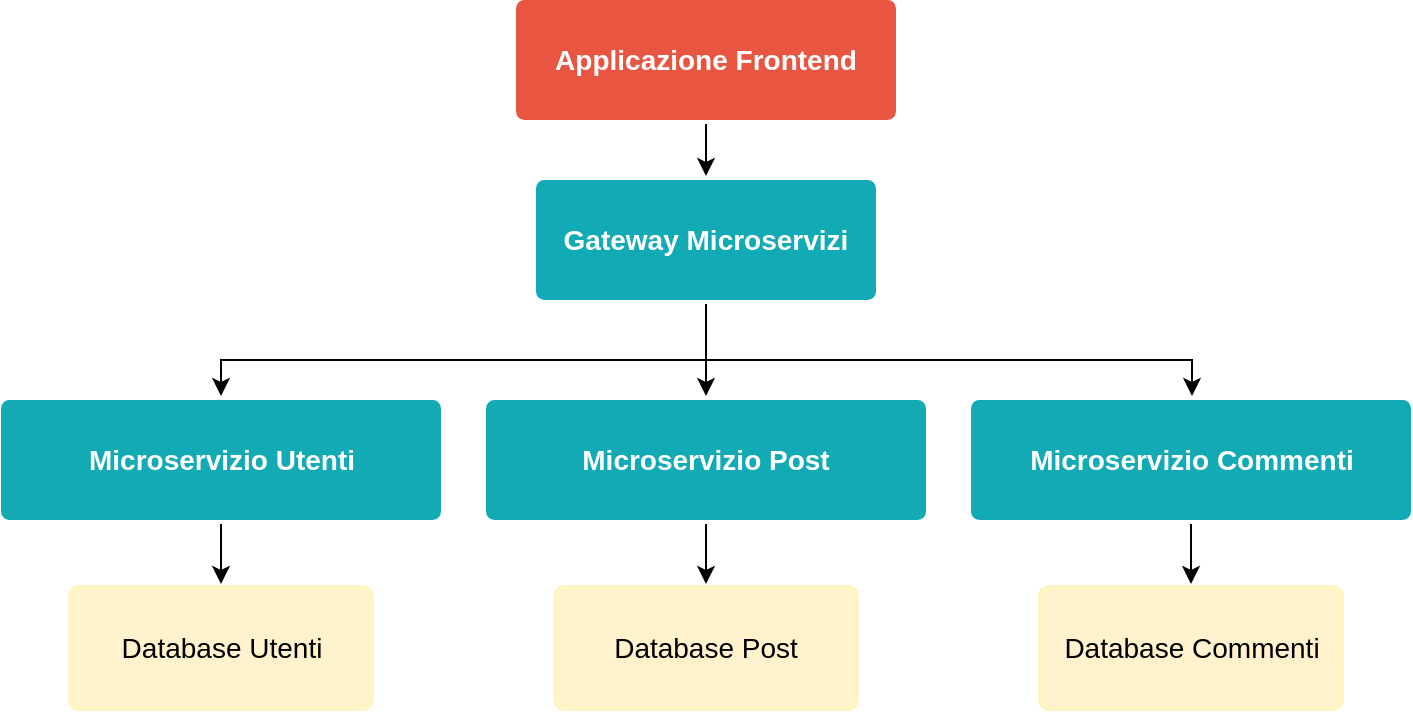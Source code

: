 <mxfile version="14.2.9" type="device"><diagram id="6a731a19-8d31-9384-78a2-239565b7b9f0" name="Page-1"><mxGraphModel dx="868" dy="364" grid="1" gridSize="10" guides="1" tooltips="1" connect="1" arrows="1" fold="1" page="1" pageScale="1" pageWidth="1169" pageHeight="827" background="#ffffff" math="0" shadow="0"><root><mxCell id="0"/><mxCell id="1" parent="0"/><mxCell id="VTC0FfVORN3fzjsNptHS-1777" style="edgeStyle=orthogonalEdgeStyle;rounded=0;orthogonalLoop=1;jettySize=auto;html=1;exitX=0.5;exitY=1;exitDx=0;exitDy=0;" edge="1" parent="1" source="1753" target="VTC0FfVORN3fzjsNptHS-1771"><mxGeometry relative="1" as="geometry"/></mxCell><mxCell id="1753" value="Applicazione Frontend" style="rounded=1;whiteSpace=wrap;html=1;shadow=0;labelBackgroundColor=none;strokeColor=none;strokeWidth=3;fillColor=#e85642;fontFamily=Helvetica;fontSize=14;fontColor=#FFFFFF;align=center;spacing=5;fontStyle=1;arcSize=7;perimeterSpacing=2;" parent="1" vertex="1"><mxGeometry x="520" y="60" width="190" height="60" as="geometry"/></mxCell><mxCell id="VTC0FfVORN3fzjsNptHS-1783" style="edgeStyle=orthogonalEdgeStyle;rounded=0;orthogonalLoop=1;jettySize=auto;html=1;exitX=0.5;exitY=1;exitDx=0;exitDy=0;entryX=0.5;entryY=0;entryDx=0;entryDy=0;" edge="1" parent="1" source="1771" target="1754"><mxGeometry relative="1" as="geometry"/></mxCell><mxCell id="1771" value="Microservizio Utenti" style="rounded=1;whiteSpace=wrap;html=1;shadow=0;labelBackgroundColor=none;strokeColor=none;strokeWidth=3;fillColor=#12aab5;fontFamily=Helvetica;fontSize=14;fontColor=#FFFFFF;align=center;spacing=5;fontStyle=1;arcSize=7;perimeterSpacing=2;" parent="1" vertex="1"><mxGeometry x="262.5" y="260" width="220" height="60" as="geometry"/></mxCell><mxCell id="VTC0FfVORN3fzjsNptHS-1779" style="edgeStyle=orthogonalEdgeStyle;rounded=0;orthogonalLoop=1;jettySize=auto;html=1;exitX=0.5;exitY=1;exitDx=0;exitDy=0;entryX=0.5;entryY=0;entryDx=0;entryDy=0;" edge="1" parent="1" source="bqvunVGNHsMfNe5yQd_I-1780" target="bqvunVGNHsMfNe5yQd_I-1782"><mxGeometry relative="1" as="geometry"/></mxCell><mxCell id="bqvunVGNHsMfNe5yQd_I-1780" value="Microservizio&amp;nbsp;Post" style="rounded=1;whiteSpace=wrap;html=1;shadow=0;labelBackgroundColor=none;strokeColor=none;strokeWidth=3;fillColor=#12aab5;fontFamily=Helvetica;fontSize=14;fontColor=#FFFFFF;align=center;spacing=5;fontStyle=1;arcSize=7;perimeterSpacing=2;" parent="1" vertex="1"><mxGeometry x="505" y="260" width="220" height="60" as="geometry"/></mxCell><mxCell id="VTC0FfVORN3fzjsNptHS-1780" style="edgeStyle=orthogonalEdgeStyle;rounded=0;orthogonalLoop=1;jettySize=auto;html=1;exitX=0.5;exitY=1;exitDx=0;exitDy=0;entryX=0.5;entryY=0;entryDx=0;entryDy=0;" edge="1" parent="1" source="bqvunVGNHsMfNe5yQd_I-1781" target="bqvunVGNHsMfNe5yQd_I-1783"><mxGeometry relative="1" as="geometry"/></mxCell><mxCell id="bqvunVGNHsMfNe5yQd_I-1781" value="Microservizio&amp;nbsp;Commenti" style="rounded=1;whiteSpace=wrap;html=1;shadow=0;labelBackgroundColor=none;strokeColor=none;strokeWidth=3;fillColor=#12aab5;fontFamily=Helvetica;fontSize=14;fontColor=#FFFFFF;align=center;spacing=5;fontStyle=1;arcSize=7;perimeterSpacing=2;" parent="1" vertex="1"><mxGeometry x="747.5" y="260" width="220" height="60" as="geometry"/></mxCell><mxCell id="1754" value="Database Utenti" style="rounded=1;whiteSpace=wrap;html=1;shadow=0;labelBackgroundColor=none;strokeWidth=3;fillColor=#fff2cc;fontFamily=Helvetica;fontSize=14;align=center;spacing=5;fontStyle=0;arcSize=7;perimeterSpacing=2;strokeColor=#FFF4C3;" parent="1" vertex="1"><mxGeometry x="297.5" y="354" width="150" height="60" as="geometry"/></mxCell><mxCell id="bqvunVGNHsMfNe5yQd_I-1782" value="Database Post" style="rounded=1;whiteSpace=wrap;html=1;shadow=0;labelBackgroundColor=none;strokeWidth=3;fillColor=#fff2cc;fontFamily=Helvetica;fontSize=14;align=center;spacing=5;fontStyle=0;arcSize=7;perimeterSpacing=2;strokeColor=#FFF4C3;" parent="1" vertex="1"><mxGeometry x="540" y="354" width="150" height="60" as="geometry"/></mxCell><mxCell id="bqvunVGNHsMfNe5yQd_I-1783" value="Database Commenti" style="rounded=1;whiteSpace=wrap;html=1;shadow=0;labelBackgroundColor=none;strokeWidth=3;fillColor=#fff2cc;fontFamily=Helvetica;fontSize=14;align=center;spacing=5;fontStyle=0;arcSize=7;perimeterSpacing=2;strokeColor=#FFF4C3;" parent="1" vertex="1"><mxGeometry x="782.5" y="354" width="150" height="60" as="geometry"/></mxCell><mxCell id="VTC0FfVORN3fzjsNptHS-1778" style="edgeStyle=orthogonalEdgeStyle;rounded=0;orthogonalLoop=1;jettySize=auto;html=1;exitX=0.5;exitY=1;exitDx=0;exitDy=0;entryX=0.5;entryY=0;entryDx=0;entryDy=0;" edge="1" parent="1" source="VTC0FfVORN3fzjsNptHS-1771" target="bqvunVGNHsMfNe5yQd_I-1780"><mxGeometry relative="1" as="geometry"/></mxCell><mxCell id="VTC0FfVORN3fzjsNptHS-1781" style="edgeStyle=orthogonalEdgeStyle;rounded=0;orthogonalLoop=1;jettySize=auto;html=1;exitX=0.5;exitY=1;exitDx=0;exitDy=0;" edge="1" parent="1" source="VTC0FfVORN3fzjsNptHS-1771" target="bqvunVGNHsMfNe5yQd_I-1781"><mxGeometry relative="1" as="geometry"><Array as="points"><mxPoint x="615" y="240"/><mxPoint x="858" y="240"/></Array></mxGeometry></mxCell><mxCell id="VTC0FfVORN3fzjsNptHS-1782" style="edgeStyle=orthogonalEdgeStyle;rounded=0;orthogonalLoop=1;jettySize=auto;html=1;exitX=0.5;exitY=1;exitDx=0;exitDy=0;entryX=0.5;entryY=0;entryDx=0;entryDy=0;" edge="1" parent="1" source="VTC0FfVORN3fzjsNptHS-1771" target="1771"><mxGeometry relative="1" as="geometry"><Array as="points"><mxPoint x="615" y="240"/><mxPoint x="373" y="240"/></Array></mxGeometry></mxCell><mxCell id="VTC0FfVORN3fzjsNptHS-1771" value="Gateway Microservizi" style="rounded=1;whiteSpace=wrap;html=1;shadow=0;labelBackgroundColor=none;strokeColor=none;strokeWidth=3;fillColor=#12aab5;fontFamily=Helvetica;fontSize=14;fontColor=#FFFFFF;align=center;spacing=5;fontStyle=1;arcSize=7;perimeterSpacing=2;" vertex="1" parent="1"><mxGeometry x="530" y="150" width="170" height="60" as="geometry"/></mxCell></root></mxGraphModel></diagram></mxfile>